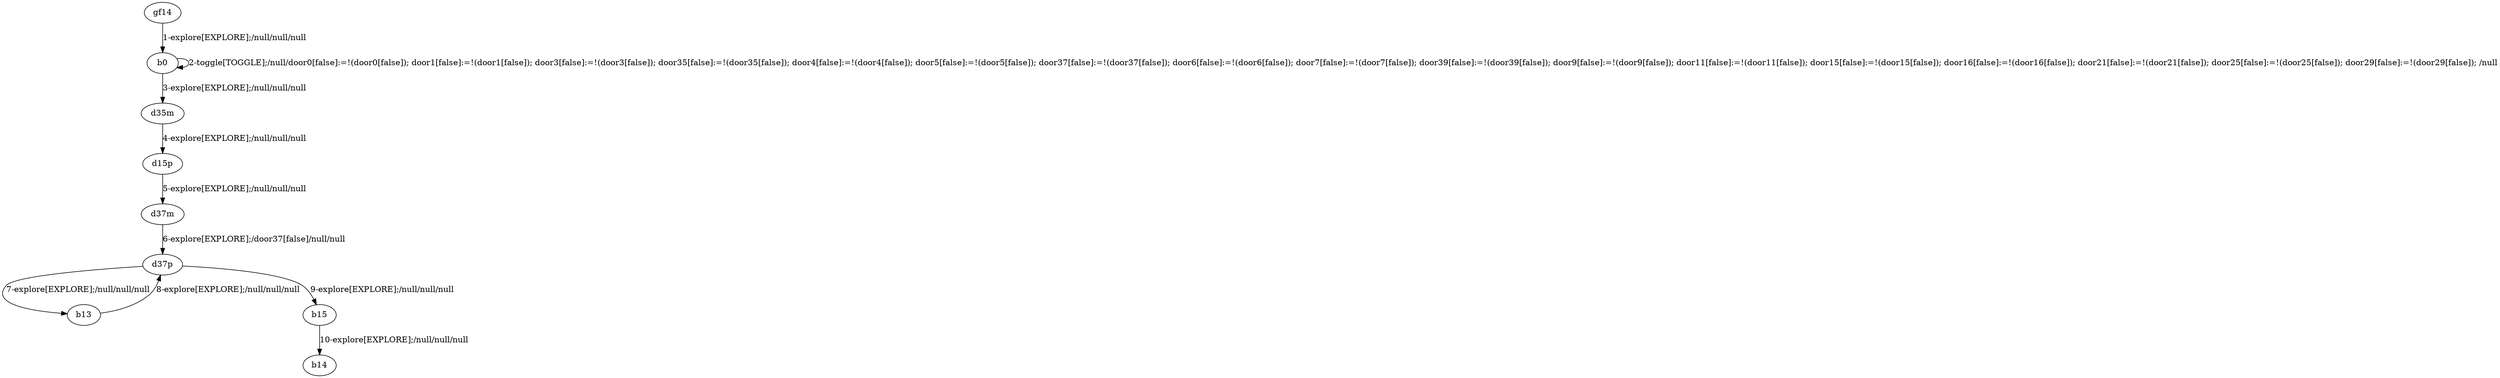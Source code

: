 # Total number of goals covered by this test: 4
# d37p --> b15
# d37p --> b13
# b13 --> d37p
# b15 --> b14

digraph g {
"gf14" -> "b0" [label = "1-explore[EXPLORE];/null/null/null"];
"b0" -> "b0" [label = "2-toggle[TOGGLE];/null/door0[false]:=!(door0[false]); door1[false]:=!(door1[false]); door3[false]:=!(door3[false]); door35[false]:=!(door35[false]); door4[false]:=!(door4[false]); door5[false]:=!(door5[false]); door37[false]:=!(door37[false]); door6[false]:=!(door6[false]); door7[false]:=!(door7[false]); door39[false]:=!(door39[false]); door9[false]:=!(door9[false]); door11[false]:=!(door11[false]); door15[false]:=!(door15[false]); door16[false]:=!(door16[false]); door21[false]:=!(door21[false]); door25[false]:=!(door25[false]); door29[false]:=!(door29[false]); /null"];
"b0" -> "d35m" [label = "3-explore[EXPLORE];/null/null/null"];
"d35m" -> "d15p" [label = "4-explore[EXPLORE];/null/null/null"];
"d15p" -> "d37m" [label = "5-explore[EXPLORE];/null/null/null"];
"d37m" -> "d37p" [label = "6-explore[EXPLORE];/door37[false]/null/null"];
"d37p" -> "b13" [label = "7-explore[EXPLORE];/null/null/null"];
"b13" -> "d37p" [label = "8-explore[EXPLORE];/null/null/null"];
"d37p" -> "b15" [label = "9-explore[EXPLORE];/null/null/null"];
"b15" -> "b14" [label = "10-explore[EXPLORE];/null/null/null"];
}